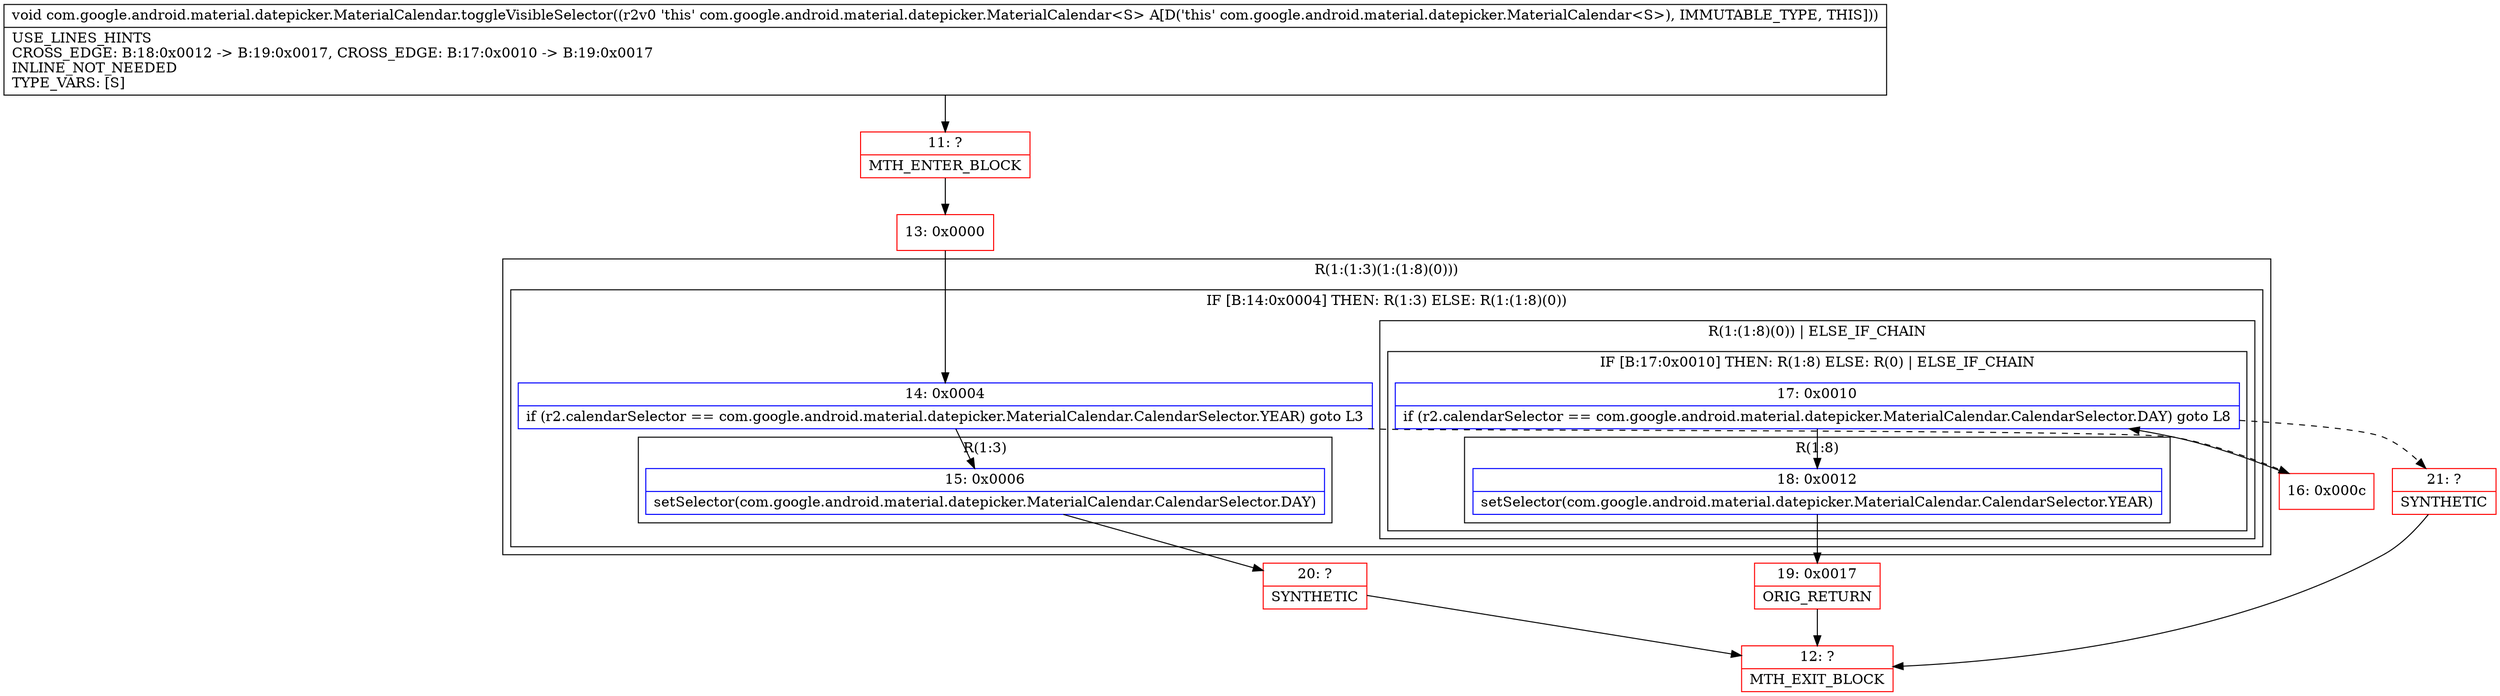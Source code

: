 digraph "CFG forcom.google.android.material.datepicker.MaterialCalendar.toggleVisibleSelector()V" {
subgraph cluster_Region_377642755 {
label = "R(1:(1:3)(1:(1:8)(0)))";
node [shape=record,color=blue];
subgraph cluster_IfRegion_1434884690 {
label = "IF [B:14:0x0004] THEN: R(1:3) ELSE: R(1:(1:8)(0))";
node [shape=record,color=blue];
Node_14 [shape=record,label="{14\:\ 0x0004|if (r2.calendarSelector == com.google.android.material.datepicker.MaterialCalendar.CalendarSelector.YEAR) goto L3\l}"];
subgraph cluster_Region_572448799 {
label = "R(1:3)";
node [shape=record,color=blue];
Node_15 [shape=record,label="{15\:\ 0x0006|setSelector(com.google.android.material.datepicker.MaterialCalendar.CalendarSelector.DAY)\l}"];
}
subgraph cluster_Region_326162853 {
label = "R(1:(1:8)(0)) | ELSE_IF_CHAIN\l";
node [shape=record,color=blue];
subgraph cluster_IfRegion_386856591 {
label = "IF [B:17:0x0010] THEN: R(1:8) ELSE: R(0) | ELSE_IF_CHAIN\l";
node [shape=record,color=blue];
Node_17 [shape=record,label="{17\:\ 0x0010|if (r2.calendarSelector == com.google.android.material.datepicker.MaterialCalendar.CalendarSelector.DAY) goto L8\l}"];
subgraph cluster_Region_1992014390 {
label = "R(1:8)";
node [shape=record,color=blue];
Node_18 [shape=record,label="{18\:\ 0x0012|setSelector(com.google.android.material.datepicker.MaterialCalendar.CalendarSelector.YEAR)\l}"];
}
subgraph cluster_Region_602976998 {
label = "R(0)";
node [shape=record,color=blue];
}
}
}
}
}
Node_11 [shape=record,color=red,label="{11\:\ ?|MTH_ENTER_BLOCK\l}"];
Node_13 [shape=record,color=red,label="{13\:\ 0x0000}"];
Node_20 [shape=record,color=red,label="{20\:\ ?|SYNTHETIC\l}"];
Node_12 [shape=record,color=red,label="{12\:\ ?|MTH_EXIT_BLOCK\l}"];
Node_16 [shape=record,color=red,label="{16\:\ 0x000c}"];
Node_19 [shape=record,color=red,label="{19\:\ 0x0017|ORIG_RETURN\l}"];
Node_21 [shape=record,color=red,label="{21\:\ ?|SYNTHETIC\l}"];
MethodNode[shape=record,label="{void com.google.android.material.datepicker.MaterialCalendar.toggleVisibleSelector((r2v0 'this' com.google.android.material.datepicker.MaterialCalendar\<S\> A[D('this' com.google.android.material.datepicker.MaterialCalendar\<S\>), IMMUTABLE_TYPE, THIS]))  | USE_LINES_HINTS\lCROSS_EDGE: B:18:0x0012 \-\> B:19:0x0017, CROSS_EDGE: B:17:0x0010 \-\> B:19:0x0017\lINLINE_NOT_NEEDED\lTYPE_VARS: [S]\l}"];
MethodNode -> Node_11;Node_14 -> Node_15;
Node_14 -> Node_16[style=dashed];
Node_15 -> Node_20;
Node_17 -> Node_18;
Node_17 -> Node_21[style=dashed];
Node_18 -> Node_19;
Node_11 -> Node_13;
Node_13 -> Node_14;
Node_20 -> Node_12;
Node_16 -> Node_17;
Node_19 -> Node_12;
Node_21 -> Node_12;
}

